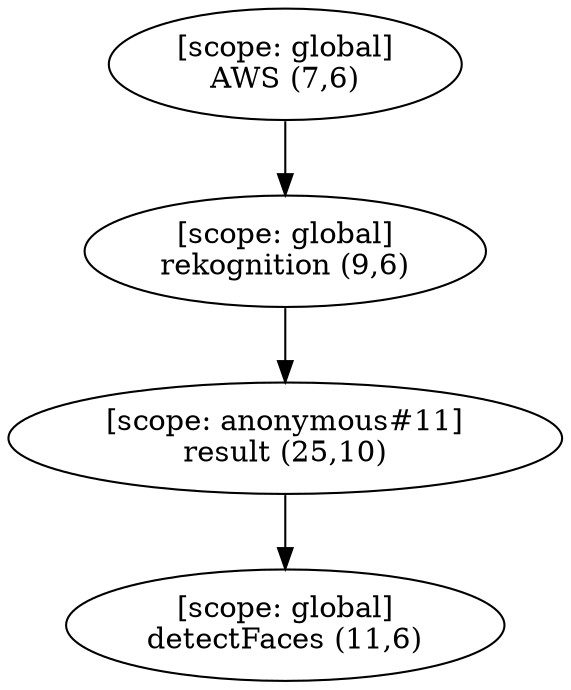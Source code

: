 digraph G {
  graph [ rankdir =TB ];
subgraph global {
  graph [ label = "Scope [global]" ];
  "[scope: global]
AWS (7,6)";
  "[scope: global]
rekognition (9,6)";
  "[scope: global]
detectFaces (11,6)";
}

subgraph anonymous_11 {
  graph [ label = "Scope [anonymous_11]" ];
  "[scope: anonymous#11]
result (25,10)";
}

  "[scope: global]
AWS (7,6)" -> "[scope: global]
rekognition (9,6)";
  "[scope: global]
rekognition (9,6)" -> "[scope: anonymous#11]
result (25,10)";
  "[scope: anonymous#11]
result (25,10)" -> "[scope: global]
detectFaces (11,6)";
}
